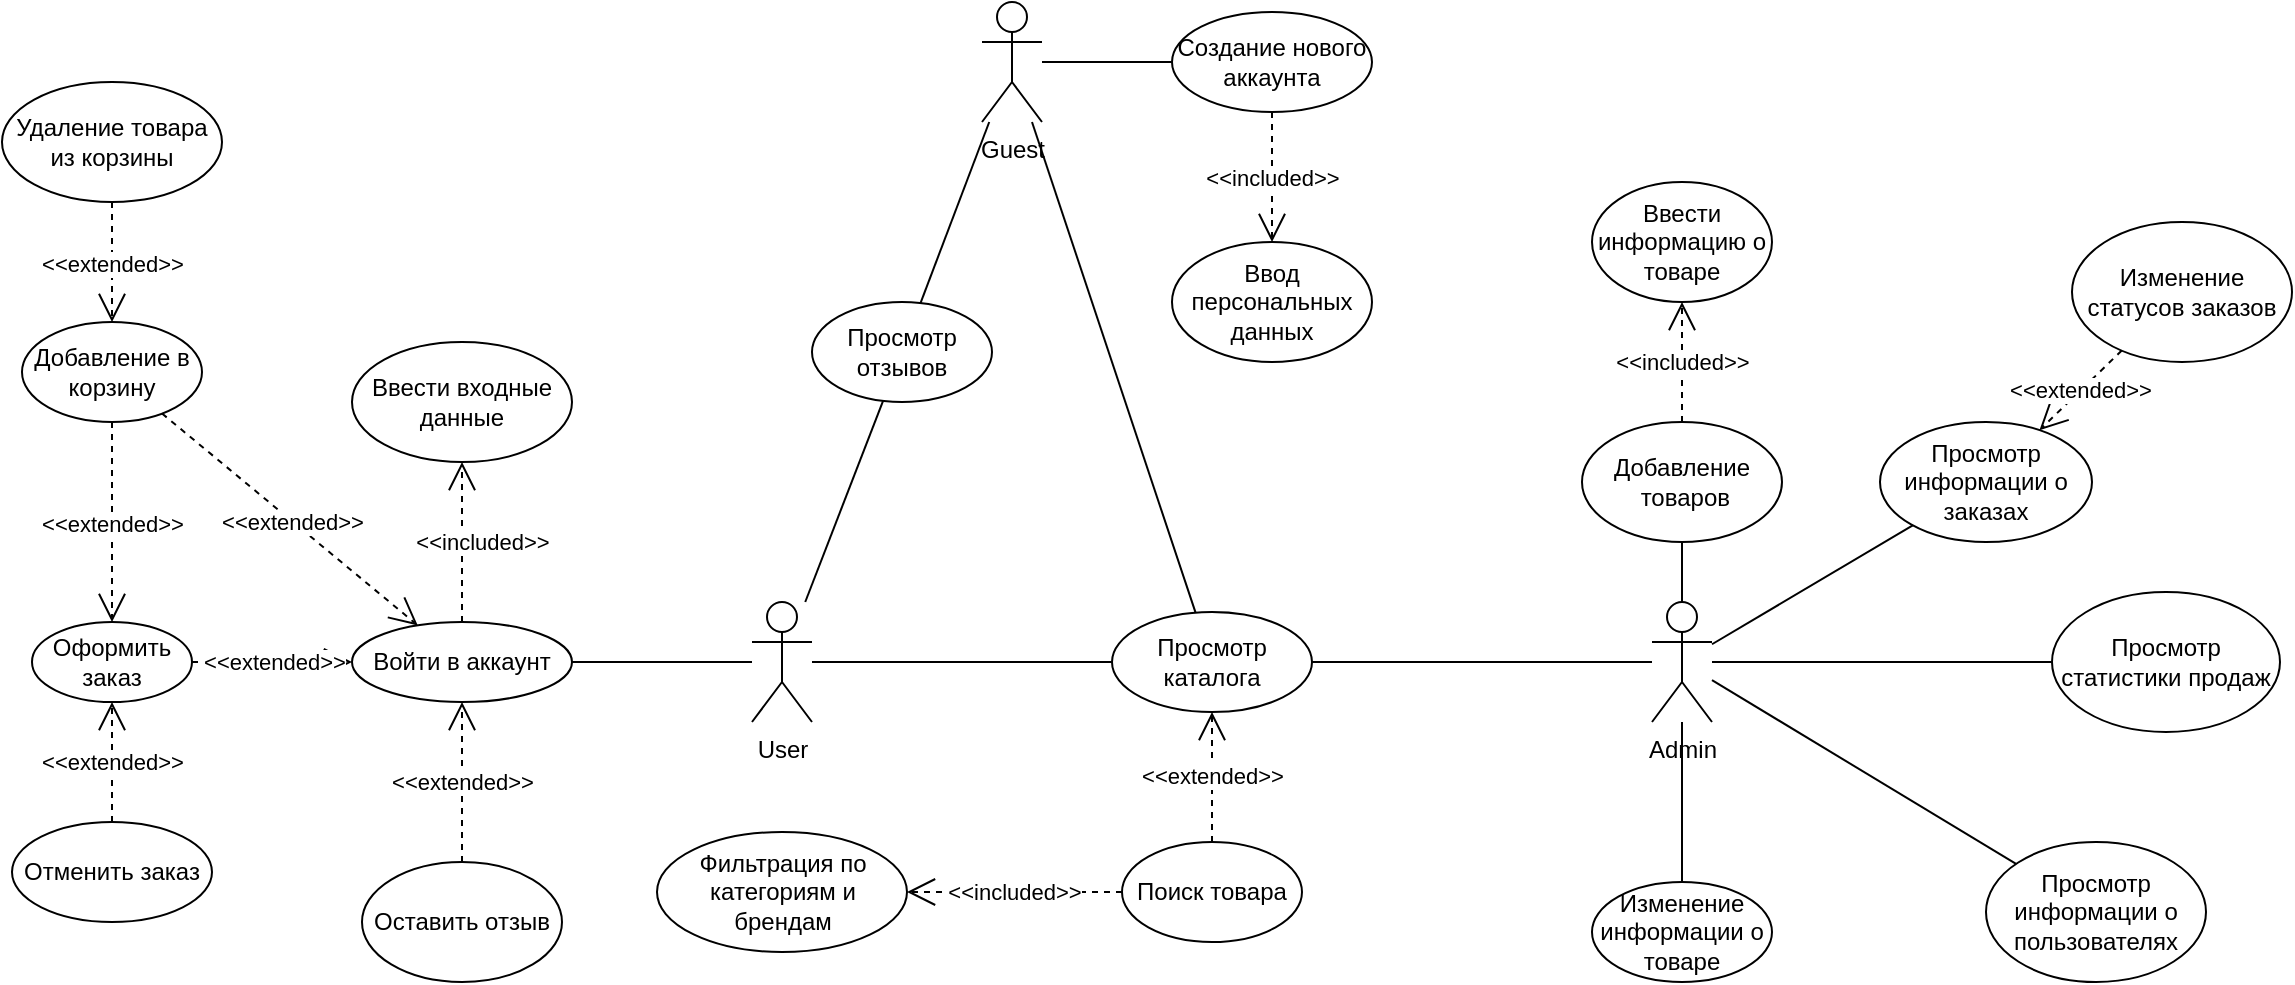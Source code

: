 <mxfile version="24.0.7" type="device">
  <diagram name="Страница — 1" id="-snAYYRtme6xk0AwiiUT">
    <mxGraphModel dx="2227" dy="1876" grid="1" gridSize="10" guides="1" tooltips="1" connect="1" arrows="1" fold="1" page="1" pageScale="1" pageWidth="827" pageHeight="1169" math="0" shadow="0">
      <root>
        <mxCell id="0" />
        <mxCell id="1" parent="0" />
        <mxCell id="A_heObpt1fbt8PdxzLDg-1" value="User&lt;div&gt;&lt;br/&gt;&lt;/div&gt;" style="shape=umlActor;verticalLabelPosition=bottom;verticalAlign=top;html=1;outlineConnect=0;" parent="1" vertex="1">
          <mxGeometry x="210" y="270" width="30" height="60" as="geometry" />
        </mxCell>
        <mxCell id="A_heObpt1fbt8PdxzLDg-2" value="Admin&lt;div&gt;&lt;br/&gt;&lt;/div&gt;" style="shape=umlActor;verticalLabelPosition=bottom;verticalAlign=top;html=1;outlineConnect=0;" parent="1" vertex="1">
          <mxGeometry x="660" y="270" width="30" height="60" as="geometry" />
        </mxCell>
        <mxCell id="A_heObpt1fbt8PdxzLDg-3" value="Guest&lt;div&gt;&lt;br/&gt;&lt;/div&gt;" style="shape=umlActor;verticalLabelPosition=bottom;verticalAlign=top;html=1;outlineConnect=0;" parent="1" vertex="1">
          <mxGeometry x="325" y="-30" width="30" height="60" as="geometry" />
        </mxCell>
        <mxCell id="A_heObpt1fbt8PdxzLDg-5" value="Добавление&lt;br&gt;&amp;nbsp;товаров" style="ellipse;whiteSpace=wrap;html=1;" parent="1" vertex="1">
          <mxGeometry x="625" y="180" width="100" height="60" as="geometry" />
        </mxCell>
        <mxCell id="A_heObpt1fbt8PdxzLDg-6" value="" style="endArrow=none;html=1;rounded=0;" parent="1" source="A_heObpt1fbt8PdxzLDg-2" target="A_heObpt1fbt8PdxzLDg-5" edge="1">
          <mxGeometry width="50" height="50" relative="1" as="geometry">
            <mxPoint x="540" y="300" as="sourcePoint" />
            <mxPoint x="590" y="250" as="targetPoint" />
          </mxGeometry>
        </mxCell>
        <mxCell id="A_heObpt1fbt8PdxzLDg-7" value="Ввести информацию о товаре" style="ellipse;whiteSpace=wrap;html=1;" parent="1" vertex="1">
          <mxGeometry x="630" y="60" width="90" height="60" as="geometry" />
        </mxCell>
        <mxCell id="A_heObpt1fbt8PdxzLDg-8" value="&amp;lt;&amp;lt;included&amp;gt;&amp;gt;" style="endArrow=open;endSize=12;dashed=1;html=1;rounded=0;" parent="1" source="A_heObpt1fbt8PdxzLDg-5" target="A_heObpt1fbt8PdxzLDg-7" edge="1">
          <mxGeometry x="0.018" width="160" relative="1" as="geometry">
            <mxPoint x="550" y="170" as="sourcePoint" />
            <mxPoint x="650" y="270" as="targetPoint" />
            <mxPoint as="offset" />
          </mxGeometry>
        </mxCell>
        <mxCell id="A_heObpt1fbt8PdxzLDg-9" value="Просмотр каталога" style="ellipse;whiteSpace=wrap;html=1;" parent="1" vertex="1">
          <mxGeometry x="390" y="275" width="100" height="50" as="geometry" />
        </mxCell>
        <mxCell id="A_heObpt1fbt8PdxzLDg-10" value="" style="endArrow=none;html=1;rounded=0;" parent="1" source="A_heObpt1fbt8PdxzLDg-9" target="A_heObpt1fbt8PdxzLDg-3" edge="1">
          <mxGeometry width="50" height="50" relative="1" as="geometry">
            <mxPoint x="590" y="320" as="sourcePoint" />
            <mxPoint x="640" y="270" as="targetPoint" />
          </mxGeometry>
        </mxCell>
        <mxCell id="A_heObpt1fbt8PdxzLDg-11" value="" style="endArrow=none;html=1;rounded=0;" parent="1" source="A_heObpt1fbt8PdxzLDg-9" target="A_heObpt1fbt8PdxzLDg-2" edge="1">
          <mxGeometry width="50" height="50" relative="1" as="geometry">
            <mxPoint x="590" y="320" as="sourcePoint" />
            <mxPoint x="640" y="270" as="targetPoint" />
          </mxGeometry>
        </mxCell>
        <mxCell id="A_heObpt1fbt8PdxzLDg-12" value="" style="endArrow=none;html=1;rounded=0;" parent="1" source="A_heObpt1fbt8PdxzLDg-1" target="A_heObpt1fbt8PdxzLDg-9" edge="1">
          <mxGeometry width="50" height="50" relative="1" as="geometry">
            <mxPoint x="590" y="320" as="sourcePoint" />
            <mxPoint x="640" y="270" as="targetPoint" />
          </mxGeometry>
        </mxCell>
        <mxCell id="A_heObpt1fbt8PdxzLDg-14" value="Просмотр информации о пользователях" style="ellipse;whiteSpace=wrap;html=1;" parent="1" vertex="1">
          <mxGeometry x="827" y="390" width="110" height="70" as="geometry" />
        </mxCell>
        <mxCell id="A_heObpt1fbt8PdxzLDg-15" value="" style="endArrow=none;html=1;rounded=0;" parent="1" source="A_heObpt1fbt8PdxzLDg-14" target="A_heObpt1fbt8PdxzLDg-2" edge="1">
          <mxGeometry width="50" height="50" relative="1" as="geometry">
            <mxPoint x="570" y="400" as="sourcePoint" />
            <mxPoint x="620" y="350" as="targetPoint" />
          </mxGeometry>
        </mxCell>
        <mxCell id="A_heObpt1fbt8PdxzLDg-16" value="Изменение статусов заказов" style="ellipse;whiteSpace=wrap;html=1;" parent="1" vertex="1">
          <mxGeometry x="870" y="80" width="110" height="70" as="geometry" />
        </mxCell>
        <mxCell id="A_heObpt1fbt8PdxzLDg-18" value="Просмотр информации о заказах" style="ellipse;whiteSpace=wrap;html=1;" parent="1" vertex="1">
          <mxGeometry x="774" y="180" width="106" height="60" as="geometry" />
        </mxCell>
        <mxCell id="A_heObpt1fbt8PdxzLDg-19" value="" style="endArrow=none;html=1;rounded=0;" parent="1" source="A_heObpt1fbt8PdxzLDg-2" target="A_heObpt1fbt8PdxzLDg-18" edge="1">
          <mxGeometry width="50" height="50" relative="1" as="geometry">
            <mxPoint x="590" y="440" as="sourcePoint" />
            <mxPoint x="640" y="390" as="targetPoint" />
          </mxGeometry>
        </mxCell>
        <mxCell id="A_heObpt1fbt8PdxzLDg-20" value="&amp;lt;&amp;lt;extended&amp;gt;&amp;gt;" style="endArrow=open;endSize=12;dashed=1;html=1;rounded=0;" parent="1" source="A_heObpt1fbt8PdxzLDg-16" target="A_heObpt1fbt8PdxzLDg-18" edge="1">
          <mxGeometry x="0.018" width="160" relative="1" as="geometry">
            <mxPoint x="645" y="130" as="sourcePoint" />
            <mxPoint x="656" y="200" as="targetPoint" />
            <mxPoint as="offset" />
          </mxGeometry>
        </mxCell>
        <mxCell id="A_heObpt1fbt8PdxzLDg-21" value="Просмотр статистики продаж" style="ellipse;whiteSpace=wrap;html=1;" parent="1" vertex="1">
          <mxGeometry x="860" y="265" width="114" height="70" as="geometry" />
        </mxCell>
        <mxCell id="A_heObpt1fbt8PdxzLDg-22" value="" style="endArrow=none;html=1;rounded=0;" parent="1" source="A_heObpt1fbt8PdxzLDg-21" target="A_heObpt1fbt8PdxzLDg-2" edge="1">
          <mxGeometry width="50" height="50" relative="1" as="geometry">
            <mxPoint x="640" y="310" as="sourcePoint" />
            <mxPoint x="770" y="320" as="targetPoint" />
          </mxGeometry>
        </mxCell>
        <mxCell id="A_heObpt1fbt8PdxzLDg-30" value="Изменение информации о товаре" style="ellipse;whiteSpace=wrap;html=1;" parent="1" vertex="1">
          <mxGeometry x="630" y="410" width="90" height="50" as="geometry" />
        </mxCell>
        <mxCell id="A_heObpt1fbt8PdxzLDg-31" value="" style="endArrow=none;html=1;rounded=0;" parent="1" source="A_heObpt1fbt8PdxzLDg-2" target="A_heObpt1fbt8PdxzLDg-30" edge="1">
          <mxGeometry width="50" height="50" relative="1" as="geometry">
            <mxPoint x="580" y="300" as="sourcePoint" />
            <mxPoint x="630" y="250" as="targetPoint" />
          </mxGeometry>
        </mxCell>
        <mxCell id="A_heObpt1fbt8PdxzLDg-33" value="Создание нового аккаунта" style="ellipse;whiteSpace=wrap;html=1;" parent="1" vertex="1">
          <mxGeometry x="420" y="-25" width="100" height="50" as="geometry" />
        </mxCell>
        <mxCell id="A_heObpt1fbt8PdxzLDg-34" value="" style="endArrow=none;html=1;rounded=0;" parent="1" source="A_heObpt1fbt8PdxzLDg-33" target="A_heObpt1fbt8PdxzLDg-3" edge="1">
          <mxGeometry width="50" height="50" relative="1" as="geometry">
            <mxPoint x="210" y="230" as="sourcePoint" />
            <mxPoint x="260" y="180" as="targetPoint" />
          </mxGeometry>
        </mxCell>
        <mxCell id="A_heObpt1fbt8PdxzLDg-35" value="&amp;lt;&amp;lt;included&amp;gt;&amp;gt;" style="endArrow=open;endSize=12;dashed=1;html=1;rounded=0;" parent="1" source="A_heObpt1fbt8PdxzLDg-33" target="A_heObpt1fbt8PdxzLDg-36" edge="1">
          <mxGeometry x="0.018" width="160" relative="1" as="geometry">
            <mxPoint x="692" y="190" as="sourcePoint" />
            <mxPoint x="170" y="40" as="targetPoint" />
            <mxPoint as="offset" />
          </mxGeometry>
        </mxCell>
        <mxCell id="A_heObpt1fbt8PdxzLDg-36" value="Ввод персональных данных" style="ellipse;whiteSpace=wrap;html=1;" parent="1" vertex="1">
          <mxGeometry x="420" y="90" width="100" height="60" as="geometry" />
        </mxCell>
        <mxCell id="A_heObpt1fbt8PdxzLDg-37" value="Просмотр отзывов" style="ellipse;whiteSpace=wrap;html=1;" parent="1" vertex="1">
          <mxGeometry x="240" y="120" width="90" height="50" as="geometry" />
        </mxCell>
        <mxCell id="A_heObpt1fbt8PdxzLDg-38" value="" style="endArrow=none;html=1;rounded=0;" parent="1" source="A_heObpt1fbt8PdxzLDg-37" target="A_heObpt1fbt8PdxzLDg-3" edge="1">
          <mxGeometry width="50" height="50" relative="1" as="geometry">
            <mxPoint x="360" y="220" as="sourcePoint" />
            <mxPoint x="410" y="170" as="targetPoint" />
          </mxGeometry>
        </mxCell>
        <mxCell id="A_heObpt1fbt8PdxzLDg-39" value="" style="endArrow=none;html=1;rounded=0;" parent="1" source="A_heObpt1fbt8PdxzLDg-1" target="A_heObpt1fbt8PdxzLDg-37" edge="1">
          <mxGeometry width="50" height="50" relative="1" as="geometry">
            <mxPoint x="360" y="220" as="sourcePoint" />
            <mxPoint x="410" y="170" as="targetPoint" />
          </mxGeometry>
        </mxCell>
        <mxCell id="A_heObpt1fbt8PdxzLDg-45" value="Войти в аккаунт" style="ellipse;whiteSpace=wrap;html=1;" parent="1" vertex="1">
          <mxGeometry x="10" y="280" width="110" height="40" as="geometry" />
        </mxCell>
        <mxCell id="A_heObpt1fbt8PdxzLDg-46" value="" style="endArrow=none;html=1;rounded=0;" parent="1" source="A_heObpt1fbt8PdxzLDg-45" target="A_heObpt1fbt8PdxzLDg-1" edge="1">
          <mxGeometry width="50" height="50" relative="1" as="geometry">
            <mxPoint x="360" y="370" as="sourcePoint" />
            <mxPoint x="410" y="320" as="targetPoint" />
          </mxGeometry>
        </mxCell>
        <mxCell id="A_heObpt1fbt8PdxzLDg-50" value="Добавление в корзину" style="ellipse;whiteSpace=wrap;html=1;" parent="1" vertex="1">
          <mxGeometry x="-155" y="130" width="90" height="50" as="geometry" />
        </mxCell>
        <mxCell id="A_heObpt1fbt8PdxzLDg-51" value="&amp;lt;&amp;lt;extended&amp;gt;&amp;gt;" style="endArrow=open;endSize=12;dashed=1;html=1;rounded=0;" parent="1" source="A_heObpt1fbt8PdxzLDg-50" target="A_heObpt1fbt8PdxzLDg-45" edge="1">
          <mxGeometry x="0.018" width="160" relative="1" as="geometry">
            <mxPoint x="862" y="188" as="sourcePoint" />
            <mxPoint x="828" y="251" as="targetPoint" />
            <mxPoint as="offset" />
          </mxGeometry>
        </mxCell>
        <mxCell id="A_heObpt1fbt8PdxzLDg-53" value="Оформить заказ" style="ellipse;whiteSpace=wrap;html=1;" parent="1" vertex="1">
          <mxGeometry x="-150" y="280" width="80" height="40" as="geometry" />
        </mxCell>
        <mxCell id="A_heObpt1fbt8PdxzLDg-54" value="&amp;lt;&amp;lt;extended&amp;gt;&amp;gt;" style="endArrow=open;endSize=12;dashed=1;html=1;rounded=0;" parent="1" source="A_heObpt1fbt8PdxzLDg-53" target="A_heObpt1fbt8PdxzLDg-45" edge="1">
          <mxGeometry x="0.018" width="160" relative="1" as="geometry">
            <mxPoint x="168" y="239" as="sourcePoint" />
            <mxPoint x="70" y="310" as="targetPoint" />
            <mxPoint as="offset" />
          </mxGeometry>
        </mxCell>
        <mxCell id="A_heObpt1fbt8PdxzLDg-55" value="&amp;lt;&amp;lt;extended&amp;gt;&amp;gt;" style="endArrow=open;endSize=12;dashed=1;html=1;rounded=0;" parent="1" source="A_heObpt1fbt8PdxzLDg-50" target="A_heObpt1fbt8PdxzLDg-53" edge="1">
          <mxGeometry x="0.018" width="160" relative="1" as="geometry">
            <mxPoint x="178" y="249" as="sourcePoint" />
            <mxPoint x="130" y="311" as="targetPoint" />
            <mxPoint as="offset" />
          </mxGeometry>
        </mxCell>
        <mxCell id="A_heObpt1fbt8PdxzLDg-56" value="Оставить отзыв" style="ellipse;whiteSpace=wrap;html=1;" parent="1" vertex="1">
          <mxGeometry x="15" y="400" width="100" height="60" as="geometry" />
        </mxCell>
        <mxCell id="A_heObpt1fbt8PdxzLDg-57" value="&amp;lt;&amp;lt;extended&amp;gt;&amp;gt;" style="endArrow=open;endSize=12;dashed=1;html=1;rounded=0;" parent="1" source="A_heObpt1fbt8PdxzLDg-56" target="A_heObpt1fbt8PdxzLDg-45" edge="1">
          <mxGeometry x="0.018" width="160" relative="1" as="geometry">
            <mxPoint x="188" y="259" as="sourcePoint" />
            <mxPoint x="140" y="321" as="targetPoint" />
            <mxPoint as="offset" />
          </mxGeometry>
        </mxCell>
        <mxCell id="A_heObpt1fbt8PdxzLDg-58" value="Отменить заказ" style="ellipse;whiteSpace=wrap;html=1;" parent="1" vertex="1">
          <mxGeometry x="-160" y="380" width="100" height="50" as="geometry" />
        </mxCell>
        <mxCell id="A_heObpt1fbt8PdxzLDg-59" value="&amp;lt;&amp;lt;extended&amp;gt;&amp;gt;" style="endArrow=open;endSize=12;dashed=1;html=1;rounded=0;" parent="1" source="A_heObpt1fbt8PdxzLDg-58" target="A_heObpt1fbt8PdxzLDg-53" edge="1">
          <mxGeometry x="0.018" width="160" relative="1" as="geometry">
            <mxPoint x="198" y="269" as="sourcePoint" />
            <mxPoint x="150" y="331" as="targetPoint" />
            <mxPoint as="offset" />
          </mxGeometry>
        </mxCell>
        <mxCell id="A_heObpt1fbt8PdxzLDg-60" value="Удаление товара из корзины" style="ellipse;whiteSpace=wrap;html=1;" parent="1" vertex="1">
          <mxGeometry x="-165" y="10" width="110" height="60" as="geometry" />
        </mxCell>
        <mxCell id="A_heObpt1fbt8PdxzLDg-61" value="&amp;lt;&amp;lt;extended&amp;gt;&amp;gt;" style="endArrow=open;endSize=12;dashed=1;html=1;rounded=0;" parent="1" source="A_heObpt1fbt8PdxzLDg-60" target="A_heObpt1fbt8PdxzLDg-50" edge="1">
          <mxGeometry x="0.018" width="160" relative="1" as="geometry">
            <mxPoint x="208" y="279" as="sourcePoint" />
            <mxPoint x="-210" y="170" as="targetPoint" />
            <mxPoint as="offset" />
          </mxGeometry>
        </mxCell>
        <mxCell id="A_heObpt1fbt8PdxzLDg-62" value="Поиск товара" style="ellipse;whiteSpace=wrap;html=1;" parent="1" vertex="1">
          <mxGeometry x="395" y="390" width="90" height="50" as="geometry" />
        </mxCell>
        <mxCell id="A_heObpt1fbt8PdxzLDg-63" value="&amp;lt;&amp;lt;extended&amp;gt;&amp;gt;" style="endArrow=open;endSize=12;dashed=1;html=1;rounded=0;" parent="1" source="A_heObpt1fbt8PdxzLDg-62" target="A_heObpt1fbt8PdxzLDg-9" edge="1">
          <mxGeometry x="0.018" width="160" relative="1" as="geometry">
            <mxPoint x="218" y="289" as="sourcePoint" />
            <mxPoint x="170" y="351" as="targetPoint" />
            <mxPoint as="offset" />
          </mxGeometry>
        </mxCell>
        <mxCell id="A_heObpt1fbt8PdxzLDg-66" value="Ввести входные данные" style="ellipse;whiteSpace=wrap;html=1;" parent="1" vertex="1">
          <mxGeometry x="10" y="140" width="110" height="60" as="geometry" />
        </mxCell>
        <mxCell id="A_heObpt1fbt8PdxzLDg-67" value="&amp;lt;&amp;lt;included&amp;gt;&amp;gt;" style="endArrow=open;endSize=12;dashed=1;html=1;rounded=0;" parent="1" source="A_heObpt1fbt8PdxzLDg-45" target="A_heObpt1fbt8PdxzLDg-66" edge="1">
          <mxGeometry x="0.018" y="-10" width="160" relative="1" as="geometry">
            <mxPoint x="228" y="299" as="sourcePoint" />
            <mxPoint x="180" y="361" as="targetPoint" />
            <mxPoint as="offset" />
          </mxGeometry>
        </mxCell>
        <mxCell id="I0ZaWjQqiF320wdwdCuv-1" value="Фильтрация по категориям и брендам" style="ellipse;whiteSpace=wrap;html=1;" vertex="1" parent="1">
          <mxGeometry x="162.5" y="385" width="125" height="60" as="geometry" />
        </mxCell>
        <mxCell id="I0ZaWjQqiF320wdwdCuv-2" value="&amp;lt;&amp;lt;included&amp;gt;&amp;gt;" style="endArrow=open;endSize=12;dashed=1;html=1;rounded=0;" edge="1" parent="1" source="A_heObpt1fbt8PdxzLDg-62" target="I0ZaWjQqiF320wdwdCuv-1">
          <mxGeometry x="0.018" width="160" relative="1" as="geometry">
            <mxPoint x="489.996" y="499.996" as="sourcePoint" />
            <mxPoint x="361.95" y="488.88" as="targetPoint" />
            <mxPoint as="offset" />
          </mxGeometry>
        </mxCell>
      </root>
    </mxGraphModel>
  </diagram>
</mxfile>
